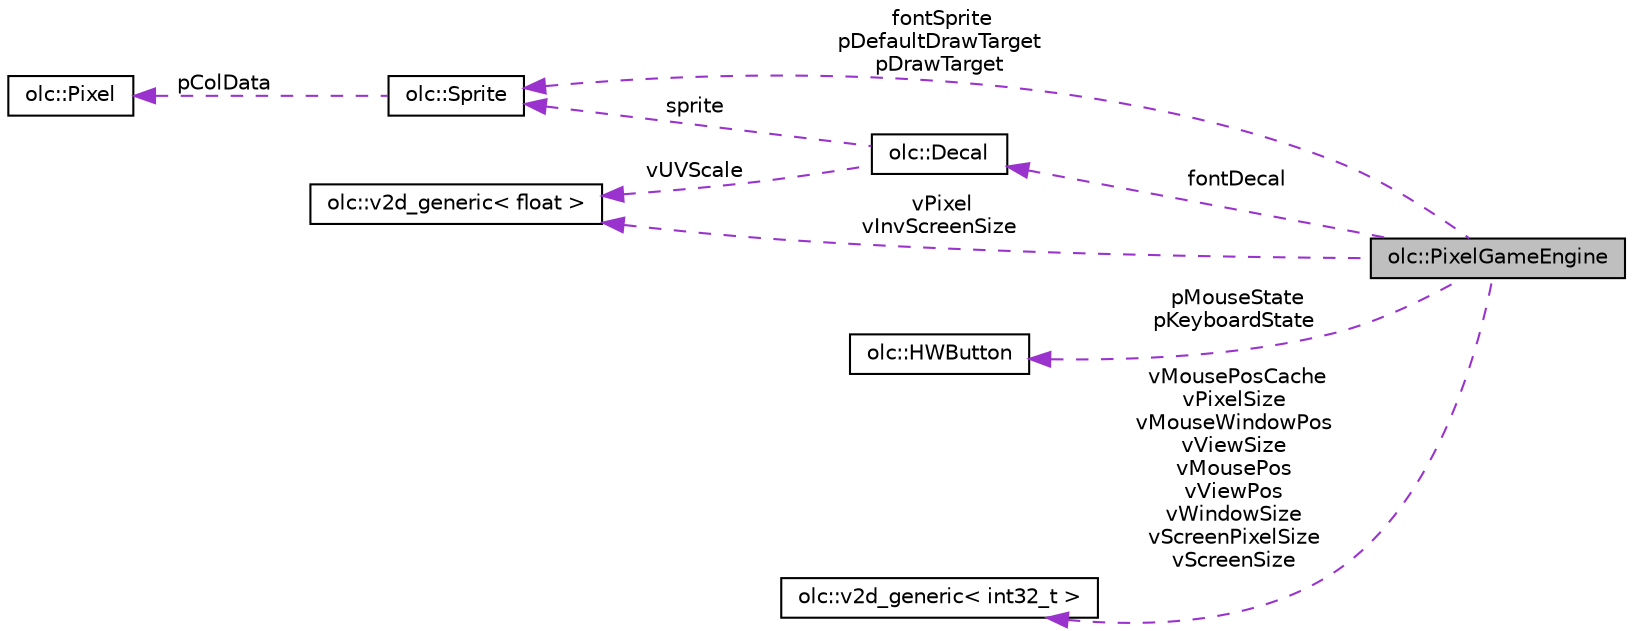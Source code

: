 digraph "olc::PixelGameEngine"
{
 // LATEX_PDF_SIZE
  edge [fontname="Helvetica",fontsize="10",labelfontname="Helvetica",labelfontsize="10"];
  node [fontname="Helvetica",fontsize="10",shape=record];
  rankdir="LR";
  Node1 [label="olc::PixelGameEngine",height=0.2,width=0.4,color="black", fillcolor="grey75", style="filled", fontcolor="black",tooltip=" "];
  Node2 -> Node1 [dir="back",color="darkorchid3",fontsize="10",style="dashed",label=" fontDecal" ,fontname="Helvetica"];
  Node2 [label="olc::Decal",height=0.2,width=0.4,color="black", fillcolor="white", style="filled",URL="$classolc_1_1Decal.html",tooltip=" "];
  Node3 -> Node2 [dir="back",color="darkorchid3",fontsize="10",style="dashed",label=" sprite" ,fontname="Helvetica"];
  Node3 [label="olc::Sprite",height=0.2,width=0.4,color="black", fillcolor="white", style="filled",URL="$classolc_1_1Sprite.html",tooltip=" "];
  Node4 -> Node3 [dir="back",color="darkorchid3",fontsize="10",style="dashed",label=" pColData" ,fontname="Helvetica"];
  Node4 [label="olc::Pixel",height=0.2,width=0.4,color="black", fillcolor="white", style="filled",URL="$structolc_1_1Pixel.html",tooltip=" "];
  Node5 -> Node2 [dir="back",color="darkorchid3",fontsize="10",style="dashed",label=" vUVScale" ,fontname="Helvetica"];
  Node5 [label="olc::v2d_generic\< float \>",height=0.2,width=0.4,color="black", fillcolor="white", style="filled",URL="$structolc_1_1v2d__generic.html",tooltip=" "];
  Node6 -> Node1 [dir="back",color="darkorchid3",fontsize="10",style="dashed",label=" pMouseState\npKeyboardState" ,fontname="Helvetica"];
  Node6 [label="olc::HWButton",height=0.2,width=0.4,color="black", fillcolor="white", style="filled",URL="$structolc_1_1HWButton.html",tooltip=" "];
  Node7 -> Node1 [dir="back",color="darkorchid3",fontsize="10",style="dashed",label=" vMousePosCache\nvPixelSize\nvMouseWindowPos\nvViewSize\nvMousePos\nvViewPos\nvWindowSize\nvScreenPixelSize\nvScreenSize" ,fontname="Helvetica"];
  Node7 [label="olc::v2d_generic\< int32_t \>",height=0.2,width=0.4,color="black", fillcolor="white", style="filled",URL="$structolc_1_1v2d__generic.html",tooltip=" "];
  Node3 -> Node1 [dir="back",color="darkorchid3",fontsize="10",style="dashed",label=" fontSprite\npDefaultDrawTarget\npDrawTarget" ,fontname="Helvetica"];
  Node5 -> Node1 [dir="back",color="darkorchid3",fontsize="10",style="dashed",label=" vPixel\nvInvScreenSize" ,fontname="Helvetica"];
}
